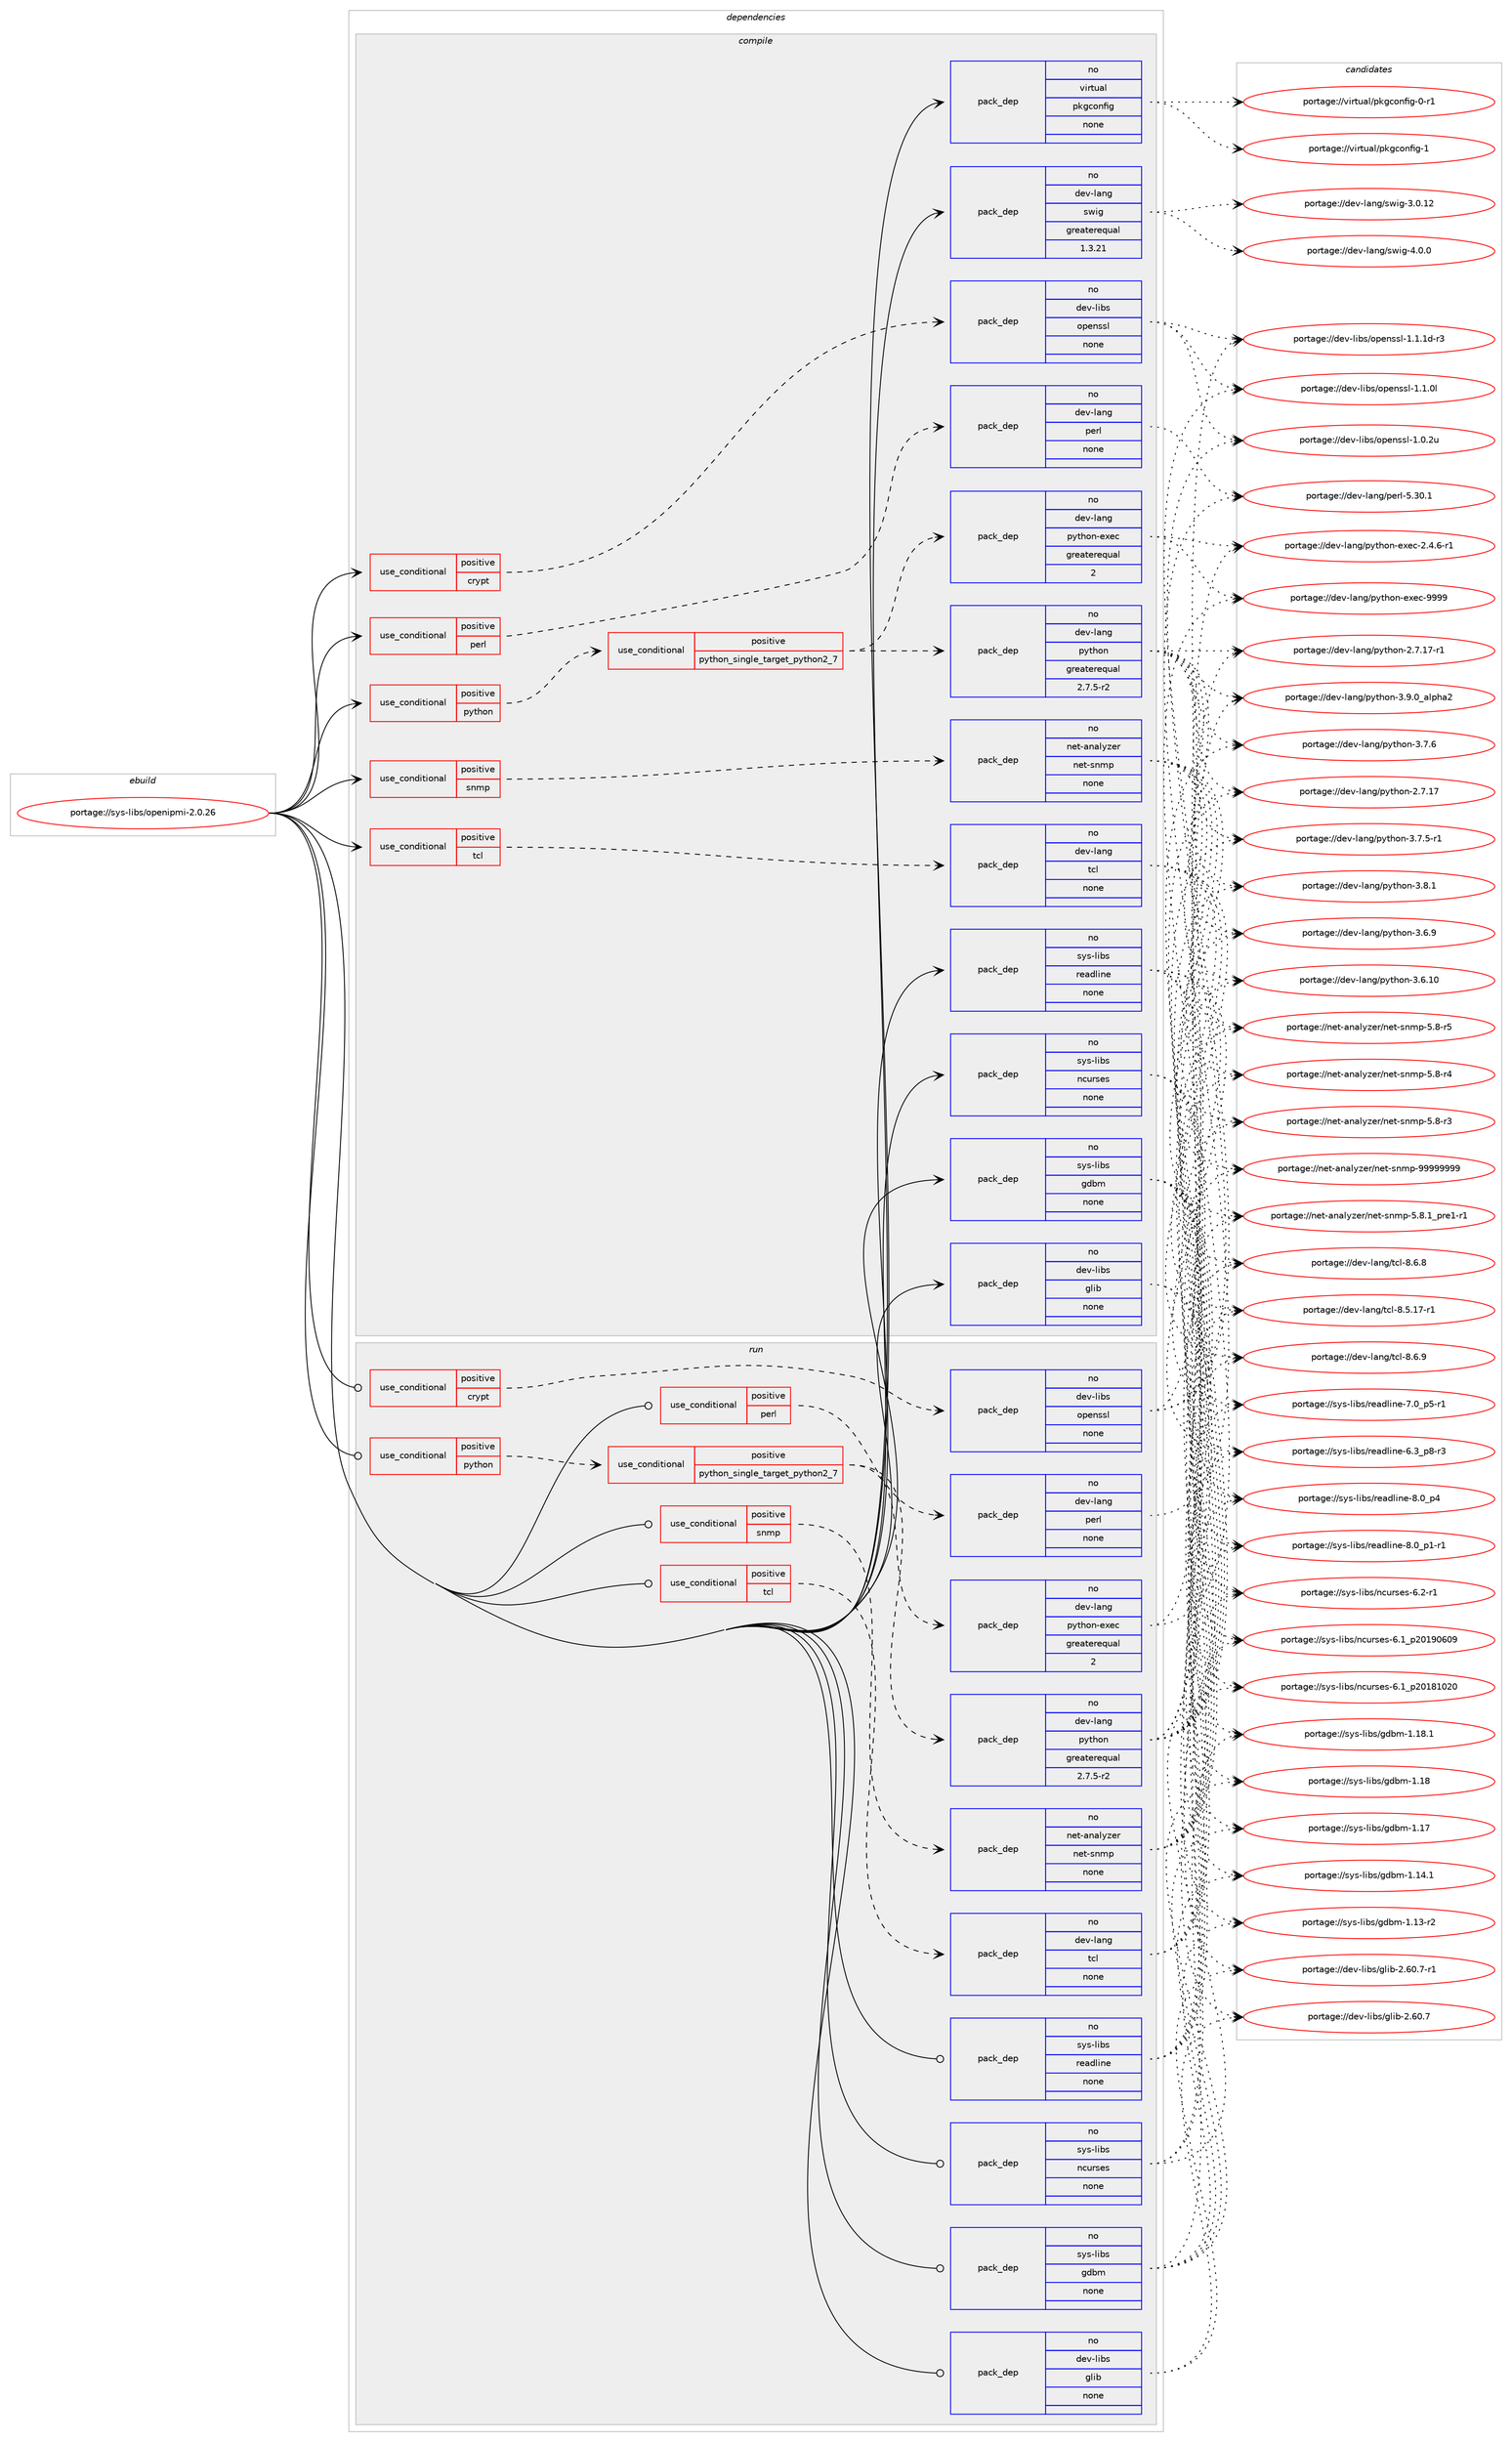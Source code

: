digraph prolog {

# *************
# Graph options
# *************

newrank=true;
concentrate=true;
compound=true;
graph [rankdir=LR,fontname=Helvetica,fontsize=10,ranksep=1.5];#, ranksep=2.5, nodesep=0.2];
edge  [arrowhead=vee];
node  [fontname=Helvetica,fontsize=10];

# **********
# The ebuild
# **********

subgraph cluster_leftcol {
color=gray;
rank=same;
label=<<i>ebuild</i>>;
id [label="portage://sys-libs/openipmi-2.0.26", color=red, width=4, href="../sys-libs/openipmi-2.0.26.svg"];
}

# ****************
# The dependencies
# ****************

subgraph cluster_midcol {
color=gray;
label=<<i>dependencies</i>>;
subgraph cluster_compile {
fillcolor="#eeeeee";
style=filled;
label=<<i>compile</i>>;
subgraph cond7430 {
dependency40187 [label=<<TABLE BORDER="0" CELLBORDER="1" CELLSPACING="0" CELLPADDING="4"><TR><TD ROWSPAN="3" CELLPADDING="10">use_conditional</TD></TR><TR><TD>positive</TD></TR><TR><TD>crypt</TD></TR></TABLE>>, shape=none, color=red];
subgraph pack31841 {
dependency40188 [label=<<TABLE BORDER="0" CELLBORDER="1" CELLSPACING="0" CELLPADDING="4" WIDTH="220"><TR><TD ROWSPAN="6" CELLPADDING="30">pack_dep</TD></TR><TR><TD WIDTH="110">no</TD></TR><TR><TD>dev-libs</TD></TR><TR><TD>openssl</TD></TR><TR><TD>none</TD></TR><TR><TD></TD></TR></TABLE>>, shape=none, color=blue];
}
dependency40187:e -> dependency40188:w [weight=20,style="dashed",arrowhead="vee"];
}
id:e -> dependency40187:w [weight=20,style="solid",arrowhead="vee"];
subgraph cond7431 {
dependency40189 [label=<<TABLE BORDER="0" CELLBORDER="1" CELLSPACING="0" CELLPADDING="4"><TR><TD ROWSPAN="3" CELLPADDING="10">use_conditional</TD></TR><TR><TD>positive</TD></TR><TR><TD>perl</TD></TR></TABLE>>, shape=none, color=red];
subgraph pack31842 {
dependency40190 [label=<<TABLE BORDER="0" CELLBORDER="1" CELLSPACING="0" CELLPADDING="4" WIDTH="220"><TR><TD ROWSPAN="6" CELLPADDING="30">pack_dep</TD></TR><TR><TD WIDTH="110">no</TD></TR><TR><TD>dev-lang</TD></TR><TR><TD>perl</TD></TR><TR><TD>none</TD></TR><TR><TD></TD></TR></TABLE>>, shape=none, color=blue];
}
dependency40189:e -> dependency40190:w [weight=20,style="dashed",arrowhead="vee"];
}
id:e -> dependency40189:w [weight=20,style="solid",arrowhead="vee"];
subgraph cond7432 {
dependency40191 [label=<<TABLE BORDER="0" CELLBORDER="1" CELLSPACING="0" CELLPADDING="4"><TR><TD ROWSPAN="3" CELLPADDING="10">use_conditional</TD></TR><TR><TD>positive</TD></TR><TR><TD>python</TD></TR></TABLE>>, shape=none, color=red];
subgraph cond7433 {
dependency40192 [label=<<TABLE BORDER="0" CELLBORDER="1" CELLSPACING="0" CELLPADDING="4"><TR><TD ROWSPAN="3" CELLPADDING="10">use_conditional</TD></TR><TR><TD>positive</TD></TR><TR><TD>python_single_target_python2_7</TD></TR></TABLE>>, shape=none, color=red];
subgraph pack31843 {
dependency40193 [label=<<TABLE BORDER="0" CELLBORDER="1" CELLSPACING="0" CELLPADDING="4" WIDTH="220"><TR><TD ROWSPAN="6" CELLPADDING="30">pack_dep</TD></TR><TR><TD WIDTH="110">no</TD></TR><TR><TD>dev-lang</TD></TR><TR><TD>python</TD></TR><TR><TD>greaterequal</TD></TR><TR><TD>2.7.5-r2</TD></TR></TABLE>>, shape=none, color=blue];
}
dependency40192:e -> dependency40193:w [weight=20,style="dashed",arrowhead="vee"];
subgraph pack31844 {
dependency40194 [label=<<TABLE BORDER="0" CELLBORDER="1" CELLSPACING="0" CELLPADDING="4" WIDTH="220"><TR><TD ROWSPAN="6" CELLPADDING="30">pack_dep</TD></TR><TR><TD WIDTH="110">no</TD></TR><TR><TD>dev-lang</TD></TR><TR><TD>python-exec</TD></TR><TR><TD>greaterequal</TD></TR><TR><TD>2</TD></TR></TABLE>>, shape=none, color=blue];
}
dependency40192:e -> dependency40194:w [weight=20,style="dashed",arrowhead="vee"];
}
dependency40191:e -> dependency40192:w [weight=20,style="dashed",arrowhead="vee"];
}
id:e -> dependency40191:w [weight=20,style="solid",arrowhead="vee"];
subgraph cond7434 {
dependency40195 [label=<<TABLE BORDER="0" CELLBORDER="1" CELLSPACING="0" CELLPADDING="4"><TR><TD ROWSPAN="3" CELLPADDING="10">use_conditional</TD></TR><TR><TD>positive</TD></TR><TR><TD>snmp</TD></TR></TABLE>>, shape=none, color=red];
subgraph pack31845 {
dependency40196 [label=<<TABLE BORDER="0" CELLBORDER="1" CELLSPACING="0" CELLPADDING="4" WIDTH="220"><TR><TD ROWSPAN="6" CELLPADDING="30">pack_dep</TD></TR><TR><TD WIDTH="110">no</TD></TR><TR><TD>net-analyzer</TD></TR><TR><TD>net-snmp</TD></TR><TR><TD>none</TD></TR><TR><TD></TD></TR></TABLE>>, shape=none, color=blue];
}
dependency40195:e -> dependency40196:w [weight=20,style="dashed",arrowhead="vee"];
}
id:e -> dependency40195:w [weight=20,style="solid",arrowhead="vee"];
subgraph cond7435 {
dependency40197 [label=<<TABLE BORDER="0" CELLBORDER="1" CELLSPACING="0" CELLPADDING="4"><TR><TD ROWSPAN="3" CELLPADDING="10">use_conditional</TD></TR><TR><TD>positive</TD></TR><TR><TD>tcl</TD></TR></TABLE>>, shape=none, color=red];
subgraph pack31846 {
dependency40198 [label=<<TABLE BORDER="0" CELLBORDER="1" CELLSPACING="0" CELLPADDING="4" WIDTH="220"><TR><TD ROWSPAN="6" CELLPADDING="30">pack_dep</TD></TR><TR><TD WIDTH="110">no</TD></TR><TR><TD>dev-lang</TD></TR><TR><TD>tcl</TD></TR><TR><TD>none</TD></TR><TR><TD></TD></TR></TABLE>>, shape=none, color=blue];
}
dependency40197:e -> dependency40198:w [weight=20,style="dashed",arrowhead="vee"];
}
id:e -> dependency40197:w [weight=20,style="solid",arrowhead="vee"];
subgraph pack31847 {
dependency40199 [label=<<TABLE BORDER="0" CELLBORDER="1" CELLSPACING="0" CELLPADDING="4" WIDTH="220"><TR><TD ROWSPAN="6" CELLPADDING="30">pack_dep</TD></TR><TR><TD WIDTH="110">no</TD></TR><TR><TD>dev-lang</TD></TR><TR><TD>swig</TD></TR><TR><TD>greaterequal</TD></TR><TR><TD>1.3.21</TD></TR></TABLE>>, shape=none, color=blue];
}
id:e -> dependency40199:w [weight=20,style="solid",arrowhead="vee"];
subgraph pack31848 {
dependency40200 [label=<<TABLE BORDER="0" CELLBORDER="1" CELLSPACING="0" CELLPADDING="4" WIDTH="220"><TR><TD ROWSPAN="6" CELLPADDING="30">pack_dep</TD></TR><TR><TD WIDTH="110">no</TD></TR><TR><TD>dev-libs</TD></TR><TR><TD>glib</TD></TR><TR><TD>none</TD></TR><TR><TD></TD></TR></TABLE>>, shape=none, color=blue];
}
id:e -> dependency40200:w [weight=20,style="solid",arrowhead="vee"];
subgraph pack31849 {
dependency40201 [label=<<TABLE BORDER="0" CELLBORDER="1" CELLSPACING="0" CELLPADDING="4" WIDTH="220"><TR><TD ROWSPAN="6" CELLPADDING="30">pack_dep</TD></TR><TR><TD WIDTH="110">no</TD></TR><TR><TD>sys-libs</TD></TR><TR><TD>gdbm</TD></TR><TR><TD>none</TD></TR><TR><TD></TD></TR></TABLE>>, shape=none, color=blue];
}
id:e -> dependency40201:w [weight=20,style="solid",arrowhead="vee"];
subgraph pack31850 {
dependency40202 [label=<<TABLE BORDER="0" CELLBORDER="1" CELLSPACING="0" CELLPADDING="4" WIDTH="220"><TR><TD ROWSPAN="6" CELLPADDING="30">pack_dep</TD></TR><TR><TD WIDTH="110">no</TD></TR><TR><TD>sys-libs</TD></TR><TR><TD>ncurses</TD></TR><TR><TD>none</TD></TR><TR><TD></TD></TR></TABLE>>, shape=none, color=blue];
}
id:e -> dependency40202:w [weight=20,style="solid",arrowhead="vee"];
subgraph pack31851 {
dependency40203 [label=<<TABLE BORDER="0" CELLBORDER="1" CELLSPACING="0" CELLPADDING="4" WIDTH="220"><TR><TD ROWSPAN="6" CELLPADDING="30">pack_dep</TD></TR><TR><TD WIDTH="110">no</TD></TR><TR><TD>sys-libs</TD></TR><TR><TD>readline</TD></TR><TR><TD>none</TD></TR><TR><TD></TD></TR></TABLE>>, shape=none, color=blue];
}
id:e -> dependency40203:w [weight=20,style="solid",arrowhead="vee"];
subgraph pack31852 {
dependency40204 [label=<<TABLE BORDER="0" CELLBORDER="1" CELLSPACING="0" CELLPADDING="4" WIDTH="220"><TR><TD ROWSPAN="6" CELLPADDING="30">pack_dep</TD></TR><TR><TD WIDTH="110">no</TD></TR><TR><TD>virtual</TD></TR><TR><TD>pkgconfig</TD></TR><TR><TD>none</TD></TR><TR><TD></TD></TR></TABLE>>, shape=none, color=blue];
}
id:e -> dependency40204:w [weight=20,style="solid",arrowhead="vee"];
}
subgraph cluster_compileandrun {
fillcolor="#eeeeee";
style=filled;
label=<<i>compile and run</i>>;
}
subgraph cluster_run {
fillcolor="#eeeeee";
style=filled;
label=<<i>run</i>>;
subgraph cond7436 {
dependency40205 [label=<<TABLE BORDER="0" CELLBORDER="1" CELLSPACING="0" CELLPADDING="4"><TR><TD ROWSPAN="3" CELLPADDING="10">use_conditional</TD></TR><TR><TD>positive</TD></TR><TR><TD>crypt</TD></TR></TABLE>>, shape=none, color=red];
subgraph pack31853 {
dependency40206 [label=<<TABLE BORDER="0" CELLBORDER="1" CELLSPACING="0" CELLPADDING="4" WIDTH="220"><TR><TD ROWSPAN="6" CELLPADDING="30">pack_dep</TD></TR><TR><TD WIDTH="110">no</TD></TR><TR><TD>dev-libs</TD></TR><TR><TD>openssl</TD></TR><TR><TD>none</TD></TR><TR><TD></TD></TR></TABLE>>, shape=none, color=blue];
}
dependency40205:e -> dependency40206:w [weight=20,style="dashed",arrowhead="vee"];
}
id:e -> dependency40205:w [weight=20,style="solid",arrowhead="odot"];
subgraph cond7437 {
dependency40207 [label=<<TABLE BORDER="0" CELLBORDER="1" CELLSPACING="0" CELLPADDING="4"><TR><TD ROWSPAN="3" CELLPADDING="10">use_conditional</TD></TR><TR><TD>positive</TD></TR><TR><TD>perl</TD></TR></TABLE>>, shape=none, color=red];
subgraph pack31854 {
dependency40208 [label=<<TABLE BORDER="0" CELLBORDER="1" CELLSPACING="0" CELLPADDING="4" WIDTH="220"><TR><TD ROWSPAN="6" CELLPADDING="30">pack_dep</TD></TR><TR><TD WIDTH="110">no</TD></TR><TR><TD>dev-lang</TD></TR><TR><TD>perl</TD></TR><TR><TD>none</TD></TR><TR><TD></TD></TR></TABLE>>, shape=none, color=blue];
}
dependency40207:e -> dependency40208:w [weight=20,style="dashed",arrowhead="vee"];
}
id:e -> dependency40207:w [weight=20,style="solid",arrowhead="odot"];
subgraph cond7438 {
dependency40209 [label=<<TABLE BORDER="0" CELLBORDER="1" CELLSPACING="0" CELLPADDING="4"><TR><TD ROWSPAN="3" CELLPADDING="10">use_conditional</TD></TR><TR><TD>positive</TD></TR><TR><TD>python</TD></TR></TABLE>>, shape=none, color=red];
subgraph cond7439 {
dependency40210 [label=<<TABLE BORDER="0" CELLBORDER="1" CELLSPACING="0" CELLPADDING="4"><TR><TD ROWSPAN="3" CELLPADDING="10">use_conditional</TD></TR><TR><TD>positive</TD></TR><TR><TD>python_single_target_python2_7</TD></TR></TABLE>>, shape=none, color=red];
subgraph pack31855 {
dependency40211 [label=<<TABLE BORDER="0" CELLBORDER="1" CELLSPACING="0" CELLPADDING="4" WIDTH="220"><TR><TD ROWSPAN="6" CELLPADDING="30">pack_dep</TD></TR><TR><TD WIDTH="110">no</TD></TR><TR><TD>dev-lang</TD></TR><TR><TD>python</TD></TR><TR><TD>greaterequal</TD></TR><TR><TD>2.7.5-r2</TD></TR></TABLE>>, shape=none, color=blue];
}
dependency40210:e -> dependency40211:w [weight=20,style="dashed",arrowhead="vee"];
subgraph pack31856 {
dependency40212 [label=<<TABLE BORDER="0" CELLBORDER="1" CELLSPACING="0" CELLPADDING="4" WIDTH="220"><TR><TD ROWSPAN="6" CELLPADDING="30">pack_dep</TD></TR><TR><TD WIDTH="110">no</TD></TR><TR><TD>dev-lang</TD></TR><TR><TD>python-exec</TD></TR><TR><TD>greaterequal</TD></TR><TR><TD>2</TD></TR></TABLE>>, shape=none, color=blue];
}
dependency40210:e -> dependency40212:w [weight=20,style="dashed",arrowhead="vee"];
}
dependency40209:e -> dependency40210:w [weight=20,style="dashed",arrowhead="vee"];
}
id:e -> dependency40209:w [weight=20,style="solid",arrowhead="odot"];
subgraph cond7440 {
dependency40213 [label=<<TABLE BORDER="0" CELLBORDER="1" CELLSPACING="0" CELLPADDING="4"><TR><TD ROWSPAN="3" CELLPADDING="10">use_conditional</TD></TR><TR><TD>positive</TD></TR><TR><TD>snmp</TD></TR></TABLE>>, shape=none, color=red];
subgraph pack31857 {
dependency40214 [label=<<TABLE BORDER="0" CELLBORDER="1" CELLSPACING="0" CELLPADDING="4" WIDTH="220"><TR><TD ROWSPAN="6" CELLPADDING="30">pack_dep</TD></TR><TR><TD WIDTH="110">no</TD></TR><TR><TD>net-analyzer</TD></TR><TR><TD>net-snmp</TD></TR><TR><TD>none</TD></TR><TR><TD></TD></TR></TABLE>>, shape=none, color=blue];
}
dependency40213:e -> dependency40214:w [weight=20,style="dashed",arrowhead="vee"];
}
id:e -> dependency40213:w [weight=20,style="solid",arrowhead="odot"];
subgraph cond7441 {
dependency40215 [label=<<TABLE BORDER="0" CELLBORDER="1" CELLSPACING="0" CELLPADDING="4"><TR><TD ROWSPAN="3" CELLPADDING="10">use_conditional</TD></TR><TR><TD>positive</TD></TR><TR><TD>tcl</TD></TR></TABLE>>, shape=none, color=red];
subgraph pack31858 {
dependency40216 [label=<<TABLE BORDER="0" CELLBORDER="1" CELLSPACING="0" CELLPADDING="4" WIDTH="220"><TR><TD ROWSPAN="6" CELLPADDING="30">pack_dep</TD></TR><TR><TD WIDTH="110">no</TD></TR><TR><TD>dev-lang</TD></TR><TR><TD>tcl</TD></TR><TR><TD>none</TD></TR><TR><TD></TD></TR></TABLE>>, shape=none, color=blue];
}
dependency40215:e -> dependency40216:w [weight=20,style="dashed",arrowhead="vee"];
}
id:e -> dependency40215:w [weight=20,style="solid",arrowhead="odot"];
subgraph pack31859 {
dependency40217 [label=<<TABLE BORDER="0" CELLBORDER="1" CELLSPACING="0" CELLPADDING="4" WIDTH="220"><TR><TD ROWSPAN="6" CELLPADDING="30">pack_dep</TD></TR><TR><TD WIDTH="110">no</TD></TR><TR><TD>dev-libs</TD></TR><TR><TD>glib</TD></TR><TR><TD>none</TD></TR><TR><TD></TD></TR></TABLE>>, shape=none, color=blue];
}
id:e -> dependency40217:w [weight=20,style="solid",arrowhead="odot"];
subgraph pack31860 {
dependency40218 [label=<<TABLE BORDER="0" CELLBORDER="1" CELLSPACING="0" CELLPADDING="4" WIDTH="220"><TR><TD ROWSPAN="6" CELLPADDING="30">pack_dep</TD></TR><TR><TD WIDTH="110">no</TD></TR><TR><TD>sys-libs</TD></TR><TR><TD>gdbm</TD></TR><TR><TD>none</TD></TR><TR><TD></TD></TR></TABLE>>, shape=none, color=blue];
}
id:e -> dependency40218:w [weight=20,style="solid",arrowhead="odot"];
subgraph pack31861 {
dependency40219 [label=<<TABLE BORDER="0" CELLBORDER="1" CELLSPACING="0" CELLPADDING="4" WIDTH="220"><TR><TD ROWSPAN="6" CELLPADDING="30">pack_dep</TD></TR><TR><TD WIDTH="110">no</TD></TR><TR><TD>sys-libs</TD></TR><TR><TD>ncurses</TD></TR><TR><TD>none</TD></TR><TR><TD></TD></TR></TABLE>>, shape=none, color=blue];
}
id:e -> dependency40219:w [weight=20,style="solid",arrowhead="odot"];
subgraph pack31862 {
dependency40220 [label=<<TABLE BORDER="0" CELLBORDER="1" CELLSPACING="0" CELLPADDING="4" WIDTH="220"><TR><TD ROWSPAN="6" CELLPADDING="30">pack_dep</TD></TR><TR><TD WIDTH="110">no</TD></TR><TR><TD>sys-libs</TD></TR><TR><TD>readline</TD></TR><TR><TD>none</TD></TR><TR><TD></TD></TR></TABLE>>, shape=none, color=blue];
}
id:e -> dependency40220:w [weight=20,style="solid",arrowhead="odot"];
}
}

# **************
# The candidates
# **************

subgraph cluster_choices {
rank=same;
color=gray;
label=<<i>candidates</i>>;

subgraph choice31841 {
color=black;
nodesep=1;
choice1001011184510810598115471111121011101151151084549464946491004511451 [label="portage://dev-libs/openssl-1.1.1d-r3", color=red, width=4,href="../dev-libs/openssl-1.1.1d-r3.svg"];
choice100101118451081059811547111112101110115115108454946494648108 [label="portage://dev-libs/openssl-1.1.0l", color=red, width=4,href="../dev-libs/openssl-1.1.0l.svg"];
choice100101118451081059811547111112101110115115108454946484650117 [label="portage://dev-libs/openssl-1.0.2u", color=red, width=4,href="../dev-libs/openssl-1.0.2u.svg"];
dependency40188:e -> choice1001011184510810598115471111121011101151151084549464946491004511451:w [style=dotted,weight="100"];
dependency40188:e -> choice100101118451081059811547111112101110115115108454946494648108:w [style=dotted,weight="100"];
dependency40188:e -> choice100101118451081059811547111112101110115115108454946484650117:w [style=dotted,weight="100"];
}
subgraph choice31842 {
color=black;
nodesep=1;
choice10010111845108971101034711210111410845534651484649 [label="portage://dev-lang/perl-5.30.1", color=red, width=4,href="../dev-lang/perl-5.30.1.svg"];
dependency40190:e -> choice10010111845108971101034711210111410845534651484649:w [style=dotted,weight="100"];
}
subgraph choice31843 {
color=black;
nodesep=1;
choice10010111845108971101034711212111610411111045514657464895971081121049750 [label="portage://dev-lang/python-3.9.0_alpha2", color=red, width=4,href="../dev-lang/python-3.9.0_alpha2.svg"];
choice100101118451089711010347112121116104111110455146564649 [label="portage://dev-lang/python-3.8.1", color=red, width=4,href="../dev-lang/python-3.8.1.svg"];
choice100101118451089711010347112121116104111110455146554654 [label="portage://dev-lang/python-3.7.6", color=red, width=4,href="../dev-lang/python-3.7.6.svg"];
choice1001011184510897110103471121211161041111104551465546534511449 [label="portage://dev-lang/python-3.7.5-r1", color=red, width=4,href="../dev-lang/python-3.7.5-r1.svg"];
choice100101118451089711010347112121116104111110455146544657 [label="portage://dev-lang/python-3.6.9", color=red, width=4,href="../dev-lang/python-3.6.9.svg"];
choice10010111845108971101034711212111610411111045514654464948 [label="portage://dev-lang/python-3.6.10", color=red, width=4,href="../dev-lang/python-3.6.10.svg"];
choice100101118451089711010347112121116104111110455046554649554511449 [label="portage://dev-lang/python-2.7.17-r1", color=red, width=4,href="../dev-lang/python-2.7.17-r1.svg"];
choice10010111845108971101034711212111610411111045504655464955 [label="portage://dev-lang/python-2.7.17", color=red, width=4,href="../dev-lang/python-2.7.17.svg"];
dependency40193:e -> choice10010111845108971101034711212111610411111045514657464895971081121049750:w [style=dotted,weight="100"];
dependency40193:e -> choice100101118451089711010347112121116104111110455146564649:w [style=dotted,weight="100"];
dependency40193:e -> choice100101118451089711010347112121116104111110455146554654:w [style=dotted,weight="100"];
dependency40193:e -> choice1001011184510897110103471121211161041111104551465546534511449:w [style=dotted,weight="100"];
dependency40193:e -> choice100101118451089711010347112121116104111110455146544657:w [style=dotted,weight="100"];
dependency40193:e -> choice10010111845108971101034711212111610411111045514654464948:w [style=dotted,weight="100"];
dependency40193:e -> choice100101118451089711010347112121116104111110455046554649554511449:w [style=dotted,weight="100"];
dependency40193:e -> choice10010111845108971101034711212111610411111045504655464955:w [style=dotted,weight="100"];
}
subgraph choice31844 {
color=black;
nodesep=1;
choice10010111845108971101034711212111610411111045101120101994557575757 [label="portage://dev-lang/python-exec-9999", color=red, width=4,href="../dev-lang/python-exec-9999.svg"];
choice10010111845108971101034711212111610411111045101120101994550465246544511449 [label="portage://dev-lang/python-exec-2.4.6-r1", color=red, width=4,href="../dev-lang/python-exec-2.4.6-r1.svg"];
dependency40194:e -> choice10010111845108971101034711212111610411111045101120101994557575757:w [style=dotted,weight="100"];
dependency40194:e -> choice10010111845108971101034711212111610411111045101120101994550465246544511449:w [style=dotted,weight="100"];
}
subgraph choice31845 {
color=black;
nodesep=1;
choice1101011164597110971081211221011144711010111645115110109112455757575757575757 [label="portage://net-analyzer/net-snmp-99999999", color=red, width=4,href="../net-analyzer/net-snmp-99999999.svg"];
choice110101116459711097108121122101114471101011164511511010911245534656464995112114101494511449 [label="portage://net-analyzer/net-snmp-5.8.1_pre1-r1", color=red, width=4,href="../net-analyzer/net-snmp-5.8.1_pre1-r1.svg"];
choice1101011164597110971081211221011144711010111645115110109112455346564511453 [label="portage://net-analyzer/net-snmp-5.8-r5", color=red, width=4,href="../net-analyzer/net-snmp-5.8-r5.svg"];
choice1101011164597110971081211221011144711010111645115110109112455346564511452 [label="portage://net-analyzer/net-snmp-5.8-r4", color=red, width=4,href="../net-analyzer/net-snmp-5.8-r4.svg"];
choice1101011164597110971081211221011144711010111645115110109112455346564511451 [label="portage://net-analyzer/net-snmp-5.8-r3", color=red, width=4,href="../net-analyzer/net-snmp-5.8-r3.svg"];
dependency40196:e -> choice1101011164597110971081211221011144711010111645115110109112455757575757575757:w [style=dotted,weight="100"];
dependency40196:e -> choice110101116459711097108121122101114471101011164511511010911245534656464995112114101494511449:w [style=dotted,weight="100"];
dependency40196:e -> choice1101011164597110971081211221011144711010111645115110109112455346564511453:w [style=dotted,weight="100"];
dependency40196:e -> choice1101011164597110971081211221011144711010111645115110109112455346564511452:w [style=dotted,weight="100"];
dependency40196:e -> choice1101011164597110971081211221011144711010111645115110109112455346564511451:w [style=dotted,weight="100"];
}
subgraph choice31846 {
color=black;
nodesep=1;
choice10010111845108971101034711699108455646544657 [label="portage://dev-lang/tcl-8.6.9", color=red, width=4,href="../dev-lang/tcl-8.6.9.svg"];
choice10010111845108971101034711699108455646544656 [label="portage://dev-lang/tcl-8.6.8", color=red, width=4,href="../dev-lang/tcl-8.6.8.svg"];
choice10010111845108971101034711699108455646534649554511449 [label="portage://dev-lang/tcl-8.5.17-r1", color=red, width=4,href="../dev-lang/tcl-8.5.17-r1.svg"];
dependency40198:e -> choice10010111845108971101034711699108455646544657:w [style=dotted,weight="100"];
dependency40198:e -> choice10010111845108971101034711699108455646544656:w [style=dotted,weight="100"];
dependency40198:e -> choice10010111845108971101034711699108455646534649554511449:w [style=dotted,weight="100"];
}
subgraph choice31847 {
color=black;
nodesep=1;
choice100101118451089711010347115119105103455246484648 [label="portage://dev-lang/swig-4.0.0", color=red, width=4,href="../dev-lang/swig-4.0.0.svg"];
choice10010111845108971101034711511910510345514648464950 [label="portage://dev-lang/swig-3.0.12", color=red, width=4,href="../dev-lang/swig-3.0.12.svg"];
dependency40199:e -> choice100101118451089711010347115119105103455246484648:w [style=dotted,weight="100"];
dependency40199:e -> choice10010111845108971101034711511910510345514648464950:w [style=dotted,weight="100"];
}
subgraph choice31848 {
color=black;
nodesep=1;
choice10010111845108105981154710310810598455046544846554511449 [label="portage://dev-libs/glib-2.60.7-r1", color=red, width=4,href="../dev-libs/glib-2.60.7-r1.svg"];
choice1001011184510810598115471031081059845504654484655 [label="portage://dev-libs/glib-2.60.7", color=red, width=4,href="../dev-libs/glib-2.60.7.svg"];
dependency40200:e -> choice10010111845108105981154710310810598455046544846554511449:w [style=dotted,weight="100"];
dependency40200:e -> choice1001011184510810598115471031081059845504654484655:w [style=dotted,weight="100"];
}
subgraph choice31849 {
color=black;
nodesep=1;
choice1151211154510810598115471031009810945494649564649 [label="portage://sys-libs/gdbm-1.18.1", color=red, width=4,href="../sys-libs/gdbm-1.18.1.svg"];
choice115121115451081059811547103100981094549464956 [label="portage://sys-libs/gdbm-1.18", color=red, width=4,href="../sys-libs/gdbm-1.18.svg"];
choice115121115451081059811547103100981094549464955 [label="portage://sys-libs/gdbm-1.17", color=red, width=4,href="../sys-libs/gdbm-1.17.svg"];
choice1151211154510810598115471031009810945494649524649 [label="portage://sys-libs/gdbm-1.14.1", color=red, width=4,href="../sys-libs/gdbm-1.14.1.svg"];
choice1151211154510810598115471031009810945494649514511450 [label="portage://sys-libs/gdbm-1.13-r2", color=red, width=4,href="../sys-libs/gdbm-1.13-r2.svg"];
dependency40201:e -> choice1151211154510810598115471031009810945494649564649:w [style=dotted,weight="100"];
dependency40201:e -> choice115121115451081059811547103100981094549464956:w [style=dotted,weight="100"];
dependency40201:e -> choice115121115451081059811547103100981094549464955:w [style=dotted,weight="100"];
dependency40201:e -> choice1151211154510810598115471031009810945494649524649:w [style=dotted,weight="100"];
dependency40201:e -> choice1151211154510810598115471031009810945494649514511450:w [style=dotted,weight="100"];
}
subgraph choice31850 {
color=black;
nodesep=1;
choice11512111545108105981154711099117114115101115455446504511449 [label="portage://sys-libs/ncurses-6.2-r1", color=red, width=4,href="../sys-libs/ncurses-6.2-r1.svg"];
choice1151211154510810598115471109911711411510111545544649951125048495748544857 [label="portage://sys-libs/ncurses-6.1_p20190609", color=red, width=4,href="../sys-libs/ncurses-6.1_p20190609.svg"];
choice1151211154510810598115471109911711411510111545544649951125048495649485048 [label="portage://sys-libs/ncurses-6.1_p20181020", color=red, width=4,href="../sys-libs/ncurses-6.1_p20181020.svg"];
dependency40202:e -> choice11512111545108105981154711099117114115101115455446504511449:w [style=dotted,weight="100"];
dependency40202:e -> choice1151211154510810598115471109911711411510111545544649951125048495748544857:w [style=dotted,weight="100"];
dependency40202:e -> choice1151211154510810598115471109911711411510111545544649951125048495649485048:w [style=dotted,weight="100"];
}
subgraph choice31851 {
color=black;
nodesep=1;
choice11512111545108105981154711410197100108105110101455646489511252 [label="portage://sys-libs/readline-8.0_p4", color=red, width=4,href="../sys-libs/readline-8.0_p4.svg"];
choice115121115451081059811547114101971001081051101014556464895112494511449 [label="portage://sys-libs/readline-8.0_p1-r1", color=red, width=4,href="../sys-libs/readline-8.0_p1-r1.svg"];
choice115121115451081059811547114101971001081051101014555464895112534511449 [label="portage://sys-libs/readline-7.0_p5-r1", color=red, width=4,href="../sys-libs/readline-7.0_p5-r1.svg"];
choice115121115451081059811547114101971001081051101014554465195112564511451 [label="portage://sys-libs/readline-6.3_p8-r3", color=red, width=4,href="../sys-libs/readline-6.3_p8-r3.svg"];
dependency40203:e -> choice11512111545108105981154711410197100108105110101455646489511252:w [style=dotted,weight="100"];
dependency40203:e -> choice115121115451081059811547114101971001081051101014556464895112494511449:w [style=dotted,weight="100"];
dependency40203:e -> choice115121115451081059811547114101971001081051101014555464895112534511449:w [style=dotted,weight="100"];
dependency40203:e -> choice115121115451081059811547114101971001081051101014554465195112564511451:w [style=dotted,weight="100"];
}
subgraph choice31852 {
color=black;
nodesep=1;
choice1181051141161179710847112107103991111101021051034549 [label="portage://virtual/pkgconfig-1", color=red, width=4,href="../virtual/pkgconfig-1.svg"];
choice11810511411611797108471121071039911111010210510345484511449 [label="portage://virtual/pkgconfig-0-r1", color=red, width=4,href="../virtual/pkgconfig-0-r1.svg"];
dependency40204:e -> choice1181051141161179710847112107103991111101021051034549:w [style=dotted,weight="100"];
dependency40204:e -> choice11810511411611797108471121071039911111010210510345484511449:w [style=dotted,weight="100"];
}
subgraph choice31853 {
color=black;
nodesep=1;
choice1001011184510810598115471111121011101151151084549464946491004511451 [label="portage://dev-libs/openssl-1.1.1d-r3", color=red, width=4,href="../dev-libs/openssl-1.1.1d-r3.svg"];
choice100101118451081059811547111112101110115115108454946494648108 [label="portage://dev-libs/openssl-1.1.0l", color=red, width=4,href="../dev-libs/openssl-1.1.0l.svg"];
choice100101118451081059811547111112101110115115108454946484650117 [label="portage://dev-libs/openssl-1.0.2u", color=red, width=4,href="../dev-libs/openssl-1.0.2u.svg"];
dependency40206:e -> choice1001011184510810598115471111121011101151151084549464946491004511451:w [style=dotted,weight="100"];
dependency40206:e -> choice100101118451081059811547111112101110115115108454946494648108:w [style=dotted,weight="100"];
dependency40206:e -> choice100101118451081059811547111112101110115115108454946484650117:w [style=dotted,weight="100"];
}
subgraph choice31854 {
color=black;
nodesep=1;
choice10010111845108971101034711210111410845534651484649 [label="portage://dev-lang/perl-5.30.1", color=red, width=4,href="../dev-lang/perl-5.30.1.svg"];
dependency40208:e -> choice10010111845108971101034711210111410845534651484649:w [style=dotted,weight="100"];
}
subgraph choice31855 {
color=black;
nodesep=1;
choice10010111845108971101034711212111610411111045514657464895971081121049750 [label="portage://dev-lang/python-3.9.0_alpha2", color=red, width=4,href="../dev-lang/python-3.9.0_alpha2.svg"];
choice100101118451089711010347112121116104111110455146564649 [label="portage://dev-lang/python-3.8.1", color=red, width=4,href="../dev-lang/python-3.8.1.svg"];
choice100101118451089711010347112121116104111110455146554654 [label="portage://dev-lang/python-3.7.6", color=red, width=4,href="../dev-lang/python-3.7.6.svg"];
choice1001011184510897110103471121211161041111104551465546534511449 [label="portage://dev-lang/python-3.7.5-r1", color=red, width=4,href="../dev-lang/python-3.7.5-r1.svg"];
choice100101118451089711010347112121116104111110455146544657 [label="portage://dev-lang/python-3.6.9", color=red, width=4,href="../dev-lang/python-3.6.9.svg"];
choice10010111845108971101034711212111610411111045514654464948 [label="portage://dev-lang/python-3.6.10", color=red, width=4,href="../dev-lang/python-3.6.10.svg"];
choice100101118451089711010347112121116104111110455046554649554511449 [label="portage://dev-lang/python-2.7.17-r1", color=red, width=4,href="../dev-lang/python-2.7.17-r1.svg"];
choice10010111845108971101034711212111610411111045504655464955 [label="portage://dev-lang/python-2.7.17", color=red, width=4,href="../dev-lang/python-2.7.17.svg"];
dependency40211:e -> choice10010111845108971101034711212111610411111045514657464895971081121049750:w [style=dotted,weight="100"];
dependency40211:e -> choice100101118451089711010347112121116104111110455146564649:w [style=dotted,weight="100"];
dependency40211:e -> choice100101118451089711010347112121116104111110455146554654:w [style=dotted,weight="100"];
dependency40211:e -> choice1001011184510897110103471121211161041111104551465546534511449:w [style=dotted,weight="100"];
dependency40211:e -> choice100101118451089711010347112121116104111110455146544657:w [style=dotted,weight="100"];
dependency40211:e -> choice10010111845108971101034711212111610411111045514654464948:w [style=dotted,weight="100"];
dependency40211:e -> choice100101118451089711010347112121116104111110455046554649554511449:w [style=dotted,weight="100"];
dependency40211:e -> choice10010111845108971101034711212111610411111045504655464955:w [style=dotted,weight="100"];
}
subgraph choice31856 {
color=black;
nodesep=1;
choice10010111845108971101034711212111610411111045101120101994557575757 [label="portage://dev-lang/python-exec-9999", color=red, width=4,href="../dev-lang/python-exec-9999.svg"];
choice10010111845108971101034711212111610411111045101120101994550465246544511449 [label="portage://dev-lang/python-exec-2.4.6-r1", color=red, width=4,href="../dev-lang/python-exec-2.4.6-r1.svg"];
dependency40212:e -> choice10010111845108971101034711212111610411111045101120101994557575757:w [style=dotted,weight="100"];
dependency40212:e -> choice10010111845108971101034711212111610411111045101120101994550465246544511449:w [style=dotted,weight="100"];
}
subgraph choice31857 {
color=black;
nodesep=1;
choice1101011164597110971081211221011144711010111645115110109112455757575757575757 [label="portage://net-analyzer/net-snmp-99999999", color=red, width=4,href="../net-analyzer/net-snmp-99999999.svg"];
choice110101116459711097108121122101114471101011164511511010911245534656464995112114101494511449 [label="portage://net-analyzer/net-snmp-5.8.1_pre1-r1", color=red, width=4,href="../net-analyzer/net-snmp-5.8.1_pre1-r1.svg"];
choice1101011164597110971081211221011144711010111645115110109112455346564511453 [label="portage://net-analyzer/net-snmp-5.8-r5", color=red, width=4,href="../net-analyzer/net-snmp-5.8-r5.svg"];
choice1101011164597110971081211221011144711010111645115110109112455346564511452 [label="portage://net-analyzer/net-snmp-5.8-r4", color=red, width=4,href="../net-analyzer/net-snmp-5.8-r4.svg"];
choice1101011164597110971081211221011144711010111645115110109112455346564511451 [label="portage://net-analyzer/net-snmp-5.8-r3", color=red, width=4,href="../net-analyzer/net-snmp-5.8-r3.svg"];
dependency40214:e -> choice1101011164597110971081211221011144711010111645115110109112455757575757575757:w [style=dotted,weight="100"];
dependency40214:e -> choice110101116459711097108121122101114471101011164511511010911245534656464995112114101494511449:w [style=dotted,weight="100"];
dependency40214:e -> choice1101011164597110971081211221011144711010111645115110109112455346564511453:w [style=dotted,weight="100"];
dependency40214:e -> choice1101011164597110971081211221011144711010111645115110109112455346564511452:w [style=dotted,weight="100"];
dependency40214:e -> choice1101011164597110971081211221011144711010111645115110109112455346564511451:w [style=dotted,weight="100"];
}
subgraph choice31858 {
color=black;
nodesep=1;
choice10010111845108971101034711699108455646544657 [label="portage://dev-lang/tcl-8.6.9", color=red, width=4,href="../dev-lang/tcl-8.6.9.svg"];
choice10010111845108971101034711699108455646544656 [label="portage://dev-lang/tcl-8.6.8", color=red, width=4,href="../dev-lang/tcl-8.6.8.svg"];
choice10010111845108971101034711699108455646534649554511449 [label="portage://dev-lang/tcl-8.5.17-r1", color=red, width=4,href="../dev-lang/tcl-8.5.17-r1.svg"];
dependency40216:e -> choice10010111845108971101034711699108455646544657:w [style=dotted,weight="100"];
dependency40216:e -> choice10010111845108971101034711699108455646544656:w [style=dotted,weight="100"];
dependency40216:e -> choice10010111845108971101034711699108455646534649554511449:w [style=dotted,weight="100"];
}
subgraph choice31859 {
color=black;
nodesep=1;
choice10010111845108105981154710310810598455046544846554511449 [label="portage://dev-libs/glib-2.60.7-r1", color=red, width=4,href="../dev-libs/glib-2.60.7-r1.svg"];
choice1001011184510810598115471031081059845504654484655 [label="portage://dev-libs/glib-2.60.7", color=red, width=4,href="../dev-libs/glib-2.60.7.svg"];
dependency40217:e -> choice10010111845108105981154710310810598455046544846554511449:w [style=dotted,weight="100"];
dependency40217:e -> choice1001011184510810598115471031081059845504654484655:w [style=dotted,weight="100"];
}
subgraph choice31860 {
color=black;
nodesep=1;
choice1151211154510810598115471031009810945494649564649 [label="portage://sys-libs/gdbm-1.18.1", color=red, width=4,href="../sys-libs/gdbm-1.18.1.svg"];
choice115121115451081059811547103100981094549464956 [label="portage://sys-libs/gdbm-1.18", color=red, width=4,href="../sys-libs/gdbm-1.18.svg"];
choice115121115451081059811547103100981094549464955 [label="portage://sys-libs/gdbm-1.17", color=red, width=4,href="../sys-libs/gdbm-1.17.svg"];
choice1151211154510810598115471031009810945494649524649 [label="portage://sys-libs/gdbm-1.14.1", color=red, width=4,href="../sys-libs/gdbm-1.14.1.svg"];
choice1151211154510810598115471031009810945494649514511450 [label="portage://sys-libs/gdbm-1.13-r2", color=red, width=4,href="../sys-libs/gdbm-1.13-r2.svg"];
dependency40218:e -> choice1151211154510810598115471031009810945494649564649:w [style=dotted,weight="100"];
dependency40218:e -> choice115121115451081059811547103100981094549464956:w [style=dotted,weight="100"];
dependency40218:e -> choice115121115451081059811547103100981094549464955:w [style=dotted,weight="100"];
dependency40218:e -> choice1151211154510810598115471031009810945494649524649:w [style=dotted,weight="100"];
dependency40218:e -> choice1151211154510810598115471031009810945494649514511450:w [style=dotted,weight="100"];
}
subgraph choice31861 {
color=black;
nodesep=1;
choice11512111545108105981154711099117114115101115455446504511449 [label="portage://sys-libs/ncurses-6.2-r1", color=red, width=4,href="../sys-libs/ncurses-6.2-r1.svg"];
choice1151211154510810598115471109911711411510111545544649951125048495748544857 [label="portage://sys-libs/ncurses-6.1_p20190609", color=red, width=4,href="../sys-libs/ncurses-6.1_p20190609.svg"];
choice1151211154510810598115471109911711411510111545544649951125048495649485048 [label="portage://sys-libs/ncurses-6.1_p20181020", color=red, width=4,href="../sys-libs/ncurses-6.1_p20181020.svg"];
dependency40219:e -> choice11512111545108105981154711099117114115101115455446504511449:w [style=dotted,weight="100"];
dependency40219:e -> choice1151211154510810598115471109911711411510111545544649951125048495748544857:w [style=dotted,weight="100"];
dependency40219:e -> choice1151211154510810598115471109911711411510111545544649951125048495649485048:w [style=dotted,weight="100"];
}
subgraph choice31862 {
color=black;
nodesep=1;
choice11512111545108105981154711410197100108105110101455646489511252 [label="portage://sys-libs/readline-8.0_p4", color=red, width=4,href="../sys-libs/readline-8.0_p4.svg"];
choice115121115451081059811547114101971001081051101014556464895112494511449 [label="portage://sys-libs/readline-8.0_p1-r1", color=red, width=4,href="../sys-libs/readline-8.0_p1-r1.svg"];
choice115121115451081059811547114101971001081051101014555464895112534511449 [label="portage://sys-libs/readline-7.0_p5-r1", color=red, width=4,href="../sys-libs/readline-7.0_p5-r1.svg"];
choice115121115451081059811547114101971001081051101014554465195112564511451 [label="portage://sys-libs/readline-6.3_p8-r3", color=red, width=4,href="../sys-libs/readline-6.3_p8-r3.svg"];
dependency40220:e -> choice11512111545108105981154711410197100108105110101455646489511252:w [style=dotted,weight="100"];
dependency40220:e -> choice115121115451081059811547114101971001081051101014556464895112494511449:w [style=dotted,weight="100"];
dependency40220:e -> choice115121115451081059811547114101971001081051101014555464895112534511449:w [style=dotted,weight="100"];
dependency40220:e -> choice115121115451081059811547114101971001081051101014554465195112564511451:w [style=dotted,weight="100"];
}
}

}
